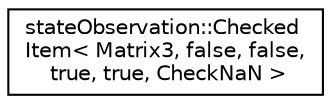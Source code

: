 digraph "Graphical Class Hierarchy"
{
 // LATEX_PDF_SIZE
  edge [fontname="Helvetica",fontsize="10",labelfontname="Helvetica",labelfontsize="10"];
  node [fontname="Helvetica",fontsize="10",shape=record];
  rankdir="LR";
  Node0 [label="stateObservation::Checked\lItem\< Matrix3, false, false,\l true, true, CheckNaN \>",height=0.2,width=0.4,color="black", fillcolor="white", style="filled",URL="$classstateObservation_1_1CheckedItem.html",tooltip=" "];
}
